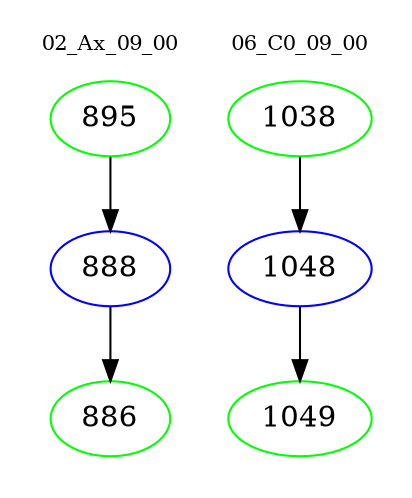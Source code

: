 digraph{
subgraph cluster_0 {
color = white
label = "02_Ax_09_00";
fontsize=10;
T0_895 [label="895", color="green"]
T0_895 -> T0_888 [color="black"]
T0_888 [label="888", color="blue"]
T0_888 -> T0_886 [color="black"]
T0_886 [label="886", color="green"]
}
subgraph cluster_1 {
color = white
label = "06_C0_09_00";
fontsize=10;
T1_1038 [label="1038", color="green"]
T1_1038 -> T1_1048 [color="black"]
T1_1048 [label="1048", color="blue"]
T1_1048 -> T1_1049 [color="black"]
T1_1049 [label="1049", color="green"]
}
}
